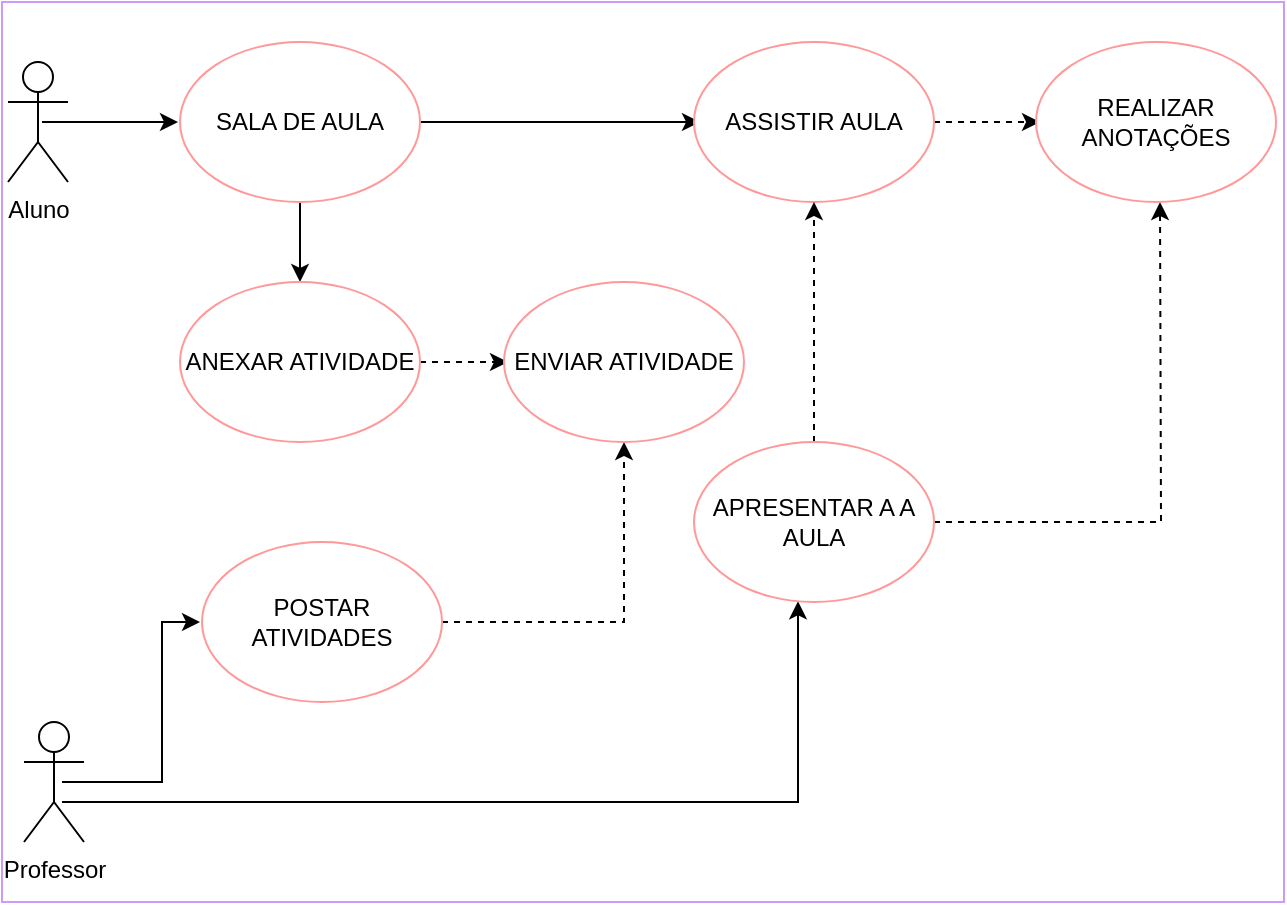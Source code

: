 <mxfile version="16.6.5" type="device"><diagram id="ZcUuo0zTORds1uZCe_Fg" name="Page-1"><mxGraphModel dx="1422" dy="762" grid="1" gridSize="10" guides="1" tooltips="1" connect="1" arrows="1" fold="1" page="1" pageScale="1" pageWidth="1000" pageHeight="1169" math="0" shadow="0"><root><mxCell id="0"/><mxCell id="1" parent="0"/><mxCell id="myA8FLD0sncqgGO09MTl-5" value="" style="rounded=0;whiteSpace=wrap;html=1;strokeColor=#CC99FF;" parent="1" vertex="1"><mxGeometry x="220" y="10" width="641" height="450" as="geometry"/></mxCell><mxCell id="myA8FLD0sncqgGO09MTl-6" style="edgeStyle=orthogonalEdgeStyle;rounded=0;orthogonalLoop=1;jettySize=auto;html=1;" parent="1" edge="1"><mxGeometry relative="1" as="geometry"><mxPoint x="308" y="70" as="targetPoint"/><Array as="points"/><mxPoint x="240" y="70" as="sourcePoint"/></mxGeometry></mxCell><mxCell id="myA8FLD0sncqgGO09MTl-1" value="Aluno" style="shape=umlActor;verticalLabelPosition=bottom;verticalAlign=top;html=1;outlineConnect=0;" parent="1" vertex="1"><mxGeometry x="223" y="40" width="30" height="60" as="geometry"/></mxCell><mxCell id="myA8FLD0sncqgGO09MTl-20" style="edgeStyle=orthogonalEdgeStyle;rounded=0;orthogonalLoop=1;jettySize=auto;html=1;fontSize=13;" parent="1" source="myA8FLD0sncqgGO09MTl-10" edge="1"><mxGeometry relative="1" as="geometry"><mxPoint x="569" y="70" as="targetPoint"/></mxGeometry></mxCell><mxCell id="myA8FLD0sncqgGO09MTl-24" style="edgeStyle=orthogonalEdgeStyle;rounded=0;orthogonalLoop=1;jettySize=auto;html=1;fontSize=13;" parent="1" source="myA8FLD0sncqgGO09MTl-10" edge="1"><mxGeometry relative="1" as="geometry"><mxPoint x="369" y="150" as="targetPoint"/></mxGeometry></mxCell><mxCell id="myA8FLD0sncqgGO09MTl-10" value="&lt;font style=&quot;font-size: 12px&quot;&gt;SALA DE AULA&lt;/font&gt;" style="ellipse;whiteSpace=wrap;html=1;strokeColor=#FF9999;" parent="1" vertex="1"><mxGeometry x="309" y="30" width="120" height="80" as="geometry"/></mxCell><mxCell id="myA8FLD0sncqgGO09MTl-18" style="edgeStyle=orthogonalEdgeStyle;rounded=0;orthogonalLoop=1;jettySize=auto;html=1;fontSize=13;" parent="1" target="myA8FLD0sncqgGO09MTl-17" edge="1"><mxGeometry relative="1" as="geometry"><mxPoint x="250" y="410" as="sourcePoint"/><mxPoint x="588" y="200" as="targetPoint"/><Array as="points"><mxPoint x="618" y="410"/></Array></mxGeometry></mxCell><mxCell id="myA8FLD0sncqgGO09MTl-35" style="edgeStyle=orthogonalEdgeStyle;rounded=0;orthogonalLoop=1;jettySize=auto;html=1;entryX=0;entryY=0.5;entryDx=0;entryDy=0;dashed=1;fontSize=12;" parent="1" source="myA8FLD0sncqgGO09MTl-16" edge="1"><mxGeometry relative="1" as="geometry"><mxPoint x="739" y="70" as="targetPoint"/></mxGeometry></mxCell><mxCell id="myA8FLD0sncqgGO09MTl-16" value="&lt;font style=&quot;font-size: 12px&quot;&gt;ASSISTIR AULA&lt;/font&gt;" style="ellipse;whiteSpace=wrap;html=1;strokeColor=#FF9999;" parent="1" vertex="1"><mxGeometry x="566" y="30" width="120" height="80" as="geometry"/></mxCell><mxCell id="myA8FLD0sncqgGO09MTl-21" style="edgeStyle=orthogonalEdgeStyle;rounded=0;orthogonalLoop=1;jettySize=auto;html=1;entryX=0.5;entryY=1;entryDx=0;entryDy=0;fontSize=13;dashed=1;" parent="1" source="myA8FLD0sncqgGO09MTl-17" target="myA8FLD0sncqgGO09MTl-16" edge="1"><mxGeometry relative="1" as="geometry"/></mxCell><mxCell id="myA8FLD0sncqgGO09MTl-38" style="edgeStyle=orthogonalEdgeStyle;rounded=0;orthogonalLoop=1;jettySize=auto;html=1;entryX=0.5;entryY=1;entryDx=0;entryDy=0;fontSize=12;dashed=1;" parent="1" source="myA8FLD0sncqgGO09MTl-17" edge="1"><mxGeometry relative="1" as="geometry"><mxPoint x="799" y="110" as="targetPoint"/></mxGeometry></mxCell><mxCell id="myA8FLD0sncqgGO09MTl-17" value="&lt;font style=&quot;font-size: 12px&quot;&gt;APRESENTAR A A AULA&lt;/font&gt;" style="ellipse;whiteSpace=wrap;html=1;strokeColor=#FF9999;" parent="1" vertex="1"><mxGeometry x="566" y="230" width="120" height="80" as="geometry"/></mxCell><mxCell id="myA8FLD0sncqgGO09MTl-14" value="Professor" style="shape=umlActor;verticalLabelPosition=bottom;verticalAlign=top;html=1;outlineConnect=0;" parent="1" vertex="1"><mxGeometry x="231" y="370" width="30" height="60" as="geometry"/></mxCell><mxCell id="myA8FLD0sncqgGO09MTl-25" style="edgeStyle=orthogonalEdgeStyle;rounded=0;orthogonalLoop=1;jettySize=auto;html=1;fontSize=13;entryX=0;entryY=0.5;entryDx=0;entryDy=0;" parent="1" edge="1"><mxGeometry relative="1" as="geometry"><mxPoint x="319" y="320" as="targetPoint"/><Array as="points"><mxPoint x="300" y="400"/><mxPoint x="300" y="320"/></Array><mxPoint x="250" y="400" as="sourcePoint"/></mxGeometry></mxCell><mxCell id="myA8FLD0sncqgGO09MTl-41" style="edgeStyle=orthogonalEdgeStyle;rounded=0;orthogonalLoop=1;jettySize=auto;html=1;dashed=1;fontSize=12;" parent="1" source="myA8FLD0sncqgGO09MTl-26" target="myA8FLD0sncqgGO09MTl-39" edge="1"><mxGeometry relative="1" as="geometry"/></mxCell><mxCell id="myA8FLD0sncqgGO09MTl-26" value="POSTAR ATIVIDADES" style="ellipse;whiteSpace=wrap;html=1;strokeColor=#FF9999;" parent="1" vertex="1"><mxGeometry x="320" y="280" width="120" height="80" as="geometry"/></mxCell><mxCell id="myA8FLD0sncqgGO09MTl-40" style="edgeStyle=orthogonalEdgeStyle;rounded=0;orthogonalLoop=1;jettySize=auto;html=1;dashed=1;fontSize=12;" parent="1" source="myA8FLD0sncqgGO09MTl-27" edge="1"><mxGeometry relative="1" as="geometry"><mxPoint x="473" y="190" as="targetPoint"/></mxGeometry></mxCell><mxCell id="myA8FLD0sncqgGO09MTl-27" value="&lt;font style=&quot;font-size: 12px&quot;&gt;ANEXAR ATIVIDADE&lt;/font&gt;" style="ellipse;whiteSpace=wrap;html=1;strokeColor=#FF9999;" parent="1" vertex="1"><mxGeometry x="309" y="150" width="120" height="80" as="geometry"/></mxCell><mxCell id="myA8FLD0sncqgGO09MTl-34" value="REALIZAR ANOTAÇÕES" style="ellipse;whiteSpace=wrap;html=1;strokeColor=#FF9999;" parent="1" vertex="1"><mxGeometry x="737" y="30" width="120" height="80" as="geometry"/></mxCell><mxCell id="myA8FLD0sncqgGO09MTl-39" value="ENVIAR ATIVIDADE" style="ellipse;whiteSpace=wrap;html=1;strokeColor=#FF9999;" parent="1" vertex="1"><mxGeometry x="471" y="150" width="120" height="80" as="geometry"/></mxCell></root></mxGraphModel></diagram></mxfile>
